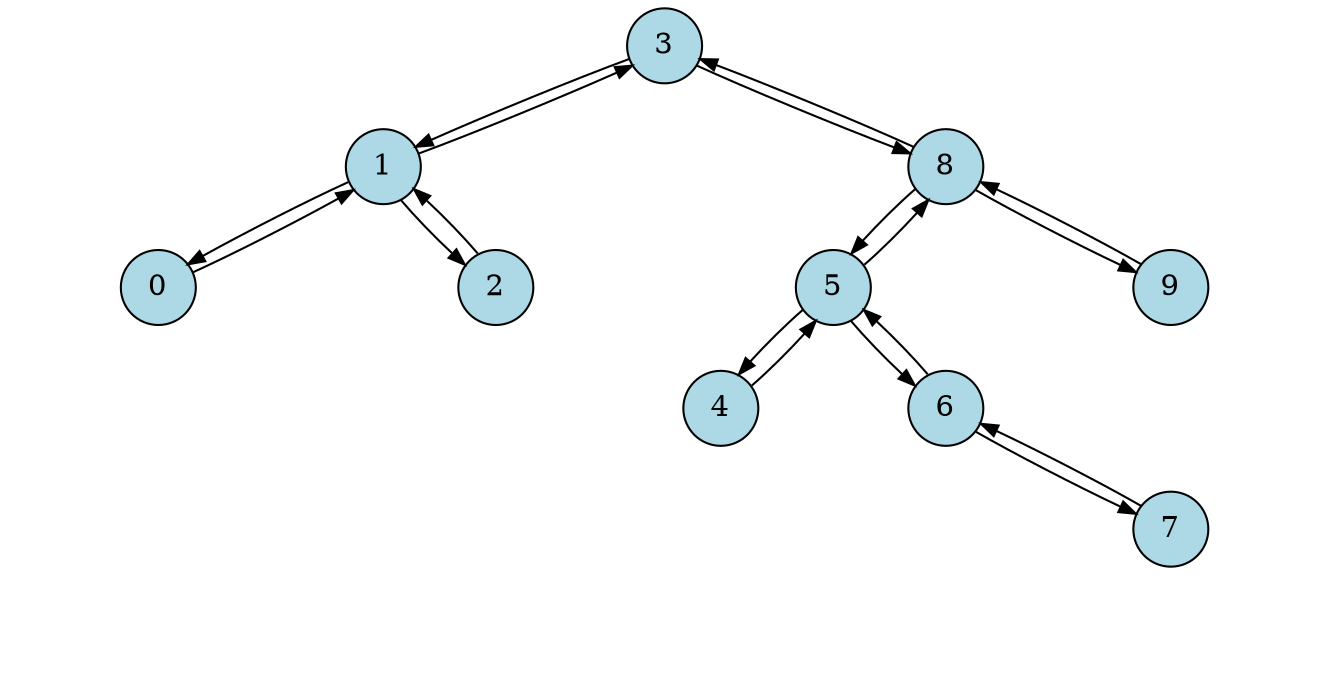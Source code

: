 digraph {
graph [
  nodesep=0.25,
  ranksep=0.3,
  splines=line
];
node [
  style=filled,
  fillcolor=lightblue,
  shape=circle,
  fixedsize=true,
  width=0.5
];
edge [
  arrowsize=0.8,
  color=black
];

4471613808 [
  label="3"
];
4471613744 [
  label="1"
];
4471613712 [
  label="0"
];
4475633968 [
  label="i1"
  style="invis"
];
4475634032 [
  label="i2"
  style="invis"
];
4475634352 [
  label="i3"
  style="invis"
];
4475634800 [
  label="i4"
  style="invis"
];
4471613776 [
  label="2"
];
4475635376 [
  label="i5"
  style="invis"
];
4475635696 [
  label="i6"
  style="invis"
];
4475636016 [
  label="i7"
  style="invis"
];
4475636528 [
  label="i8"
  style="invis"
];
4471613968 [
  label="8"
];
4471613872 [
  label="5"
];
4471613840 [
  label="4"
];
4475637616 [
  label="i9"
  style="invis"
];
4476256560 [
  label="i10"
  style="invis"
];
4476256880 [
  label="i11"
  style="invis"
];
4476257264 [
  label="i12"
  style="invis"
];
4471613904 [
  label="6"
];
4476257840 [
  label="i13"
  style="invis"
];
4476258224 [
  label="i14"
  style="invis"
];
4471613936 [
  label="7"
];
4476258736 [
  label="i15"
  style="invis"
];
4476259120 [
  label="i16"
  style="invis"
];
4476259440 [
  label="i17"
  style="invis"
];
4476260080 [
  label="i18"
  style="invis"
];
4471614000 [
  label="9"
];
4476264816 [
  label="i19"
  style="invis"
];
4476265200 [
  label="i20"
  style="invis"
];
4476265520 [
  label="i21"
  style="invis"
];
4471613744 -> 4471613808 [

];
4471613712 -> 4471613744 [

];
4471613712 -> 4475633968 [
  style="invis"
  weight="5"
];
4471613712 -> 4475634032 [
  style="invis"
  weight="5"
];
4471613712 -> 4475634352 [
  style="invis"
  weight="5"
];
4471613744 -> 4471613712 [

];
4471613744 -> 4475634800 [
  style="invis"
  weight="5"
];
4471613776 -> 4471613744 [

];
4471613776 -> 4475635376 [
  style="invis"
  weight="5"
];
4471613776 -> 4475635696 [
  style="invis"
  weight="5"
];
4471613776 -> 4475636016 [
  style="invis"
  weight="5"
];
4471613744 -> 4471613776 [

];
4471613808 -> 4471613744 [

];
4471613808 -> 4475636528 [
  style="invis"
  weight="5"
];
4471613968 -> 4471613808 [

];
4471613872 -> 4471613968 [

];
4471613840 -> 4471613872 [

];
4471613840 -> 4475637616 [
  style="invis"
  weight="5"
];
4471613840 -> 4476256560 [
  style="invis"
  weight="5"
];
4471613840 -> 4476256880 [
  style="invis"
  weight="5"
];
4471613872 -> 4471613840 [

];
4471613872 -> 4476257264 [
  style="invis"
  weight="5"
];
4471613904 -> 4471613872 [

];
4471613904 -> 4476257840 [
  style="invis"
  weight="5"
];
4471613904 -> 4476258224 [
  style="invis"
  weight="5"
];
4471613936 -> 4471613904 [

];
4471613936 -> 4476258736 [
  style="invis"
  weight="5"
];
4471613936 -> 4476259120 [
  style="invis"
  weight="5"
];
4471613936 -> 4476259440 [
  style="invis"
  weight="5"
];
4471613904 -> 4471613936 [

];
4471613872 -> 4471613904 [

];
4471613968 -> 4471613872 [

];
4471613968 -> 4476260080 [
  style="invis"
  weight="5"
];
4471614000 -> 4471613968 [

];
4471614000 -> 4476264816 [
  style="invis"
  weight="5"
];
4471614000 -> 4476265200 [
  style="invis"
  weight="5"
];
4471614000 -> 4476265520 [
  style="invis"
  weight="5"
];
4471613968 -> 4471614000 [

];
4471613808 -> 4471613968 [

];
}